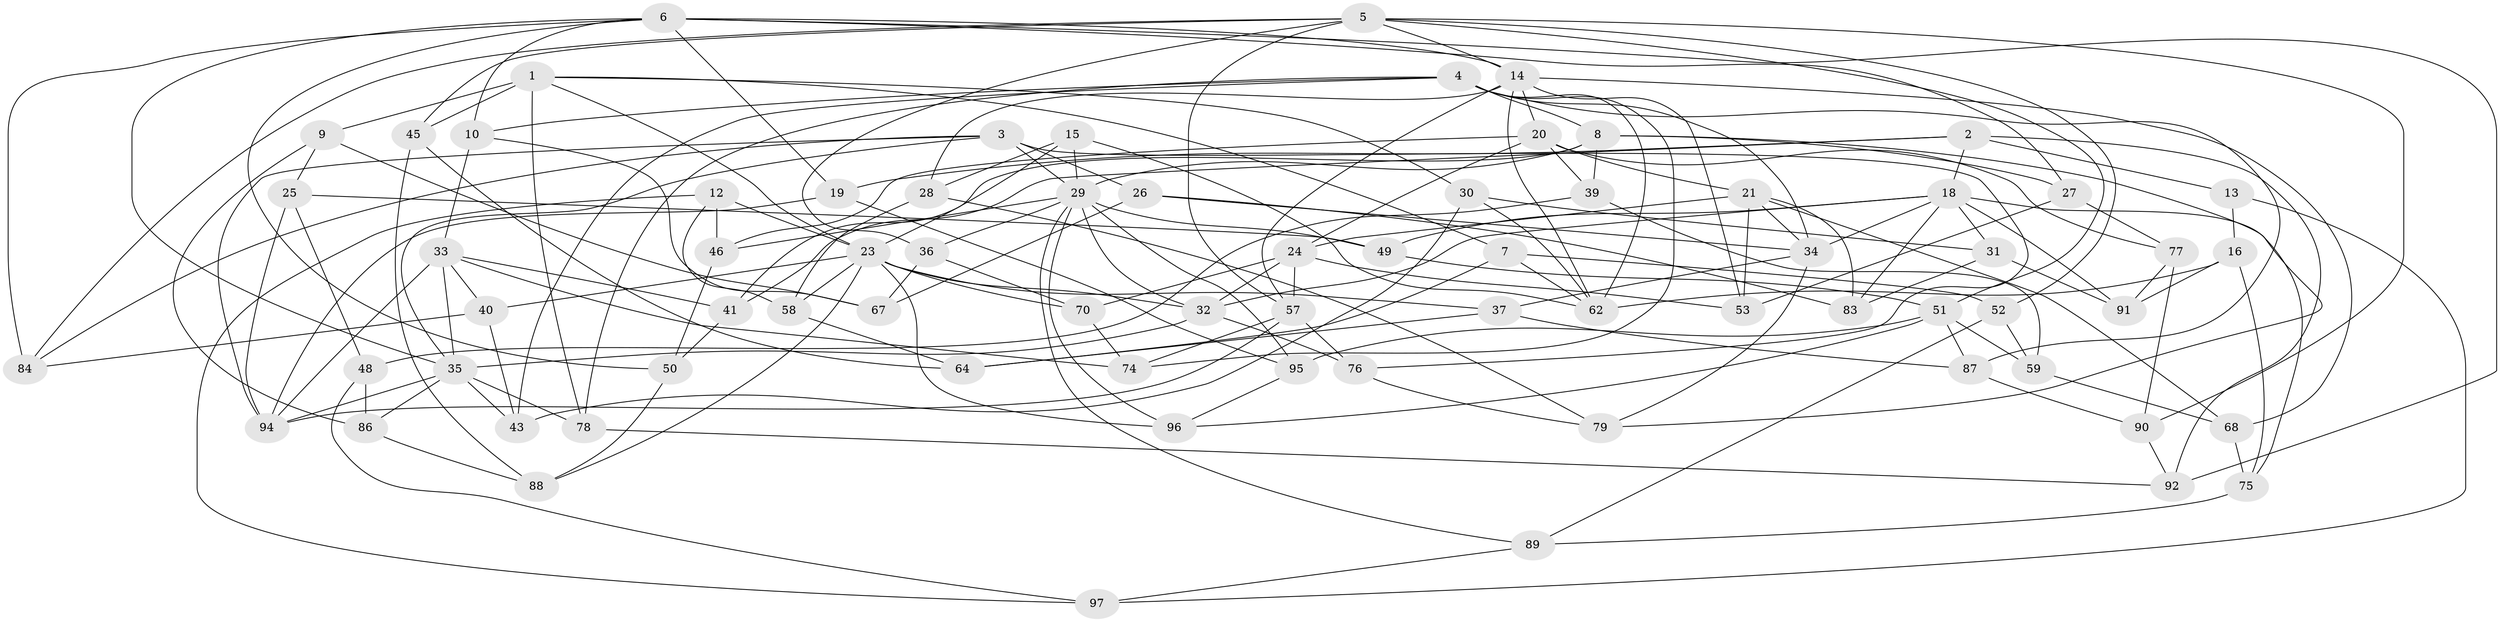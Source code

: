 // original degree distribution, {4: 1.0}
// Generated by graph-tools (version 1.1) at 2025/21/03/04/25 18:21:01]
// undirected, 73 vertices, 177 edges
graph export_dot {
graph [start="1"]
  node [color=gray90,style=filled];
  1 [super="+100"];
  2 [super="+72"];
  3 [super="+38"];
  4 [super="+11"];
  5 [super="+44"];
  6 [super="+17"];
  7;
  8 [super="+22"];
  9;
  10;
  12;
  13;
  14 [super="+101"];
  15;
  16;
  18 [super="+47+42"];
  19;
  20 [super="+98"];
  21 [super="+66"];
  23 [super="+54+55"];
  24 [super="+93"];
  25;
  26;
  27;
  28;
  29 [super="+60"];
  30;
  31;
  32 [super="+81"];
  33 [super="+63"];
  34 [super="+80"];
  35 [super="+73+105"];
  36;
  37;
  39;
  40;
  41;
  43;
  45;
  46;
  48;
  49;
  50;
  51 [super="+65"];
  52;
  53;
  57 [super="+99"];
  58;
  59;
  62 [super="+82"];
  64;
  67;
  68;
  70;
  74;
  75;
  76;
  77;
  78;
  79;
  83;
  84;
  86;
  87;
  88;
  89;
  90;
  91;
  92;
  94 [super="+104"];
  95;
  96;
  97;
  1 -- 9;
  1 -- 78;
  1 -- 23;
  1 -- 45;
  1 -- 30;
  1 -- 7;
  2 -- 41;
  2 -- 13 [weight=2];
  2 -- 19;
  2 -- 18;
  2 -- 92;
  3 -- 26;
  3 -- 94;
  3 -- 35;
  3 -- 76;
  3 -- 84;
  3 -- 29;
  4 -- 43;
  4 -- 87;
  4 -- 34;
  4 -- 74;
  4 -- 8;
  4 -- 10;
  4 -- 78;
  4 -- 62;
  5 -- 52;
  5 -- 36;
  5 -- 14;
  5 -- 51;
  5 -- 84;
  5 -- 57;
  5 -- 90;
  5 -- 45;
  6 -- 84;
  6 -- 92;
  6 -- 50;
  6 -- 35;
  6 -- 19;
  6 -- 10;
  6 -- 27;
  6 -- 14;
  7 -- 52;
  7 -- 62;
  7 -- 64;
  8 -- 39;
  8 -- 79;
  8 -- 41;
  8 -- 27;
  8 -- 29;
  9 -- 86;
  9 -- 67;
  9 -- 25;
  10 -- 67;
  10 -- 33;
  12 -- 46;
  12 -- 97;
  12 -- 58;
  12 -- 23;
  13 -- 16;
  13 -- 97;
  14 -- 62;
  14 -- 57;
  14 -- 68;
  14 -- 20;
  14 -- 53;
  14 -- 28;
  15 -- 28;
  15 -- 62;
  15 -- 23;
  15 -- 29;
  16 -- 91;
  16 -- 75;
  16 -- 62;
  18 -- 49;
  18 -- 75;
  18 -- 34;
  18 -- 83;
  18 -- 91;
  18 -- 31;
  18 -- 32;
  19 -- 94;
  19 -- 95;
  20 -- 39;
  20 -- 46;
  20 -- 21;
  20 -- 77;
  20 -- 24;
  21 -- 83;
  21 -- 53;
  21 -- 34;
  21 -- 24;
  21 -- 68;
  23 -- 88;
  23 -- 70;
  23 -- 32;
  23 -- 40;
  23 -- 96;
  23 -- 37;
  23 -- 58;
  24 -- 53;
  24 -- 57;
  24 -- 70;
  24 -- 32;
  25 -- 48;
  25 -- 49;
  25 -- 94;
  26 -- 83;
  26 -- 67;
  26 -- 34;
  27 -- 53;
  27 -- 77;
  28 -- 79;
  28 -- 58;
  29 -- 96;
  29 -- 49;
  29 -- 36;
  29 -- 95;
  29 -- 89;
  29 -- 46;
  29 -- 32;
  30 -- 62;
  30 -- 31;
  30 -- 43;
  31 -- 83;
  31 -- 91;
  32 -- 76;
  32 -- 35;
  33 -- 35;
  33 -- 40;
  33 -- 41;
  33 -- 74;
  33 -- 94;
  34 -- 37;
  34 -- 79;
  35 -- 86;
  35 -- 43;
  35 -- 78;
  35 -- 94;
  36 -- 67;
  36 -- 70;
  37 -- 87;
  37 -- 64;
  39 -- 48;
  39 -- 59;
  40 -- 84;
  40 -- 43;
  41 -- 50;
  45 -- 64;
  45 -- 88;
  46 -- 50;
  48 -- 97;
  48 -- 86;
  49 -- 51;
  50 -- 88;
  51 -- 95;
  51 -- 59;
  51 -- 96;
  51 -- 87;
  52 -- 89;
  52 -- 59;
  57 -- 74;
  57 -- 76;
  57 -- 94;
  58 -- 64;
  59 -- 68;
  68 -- 75;
  70 -- 74;
  75 -- 89;
  76 -- 79;
  77 -- 90;
  77 -- 91;
  78 -- 92;
  86 -- 88;
  87 -- 90;
  89 -- 97;
  90 -- 92;
  95 -- 96;
}
